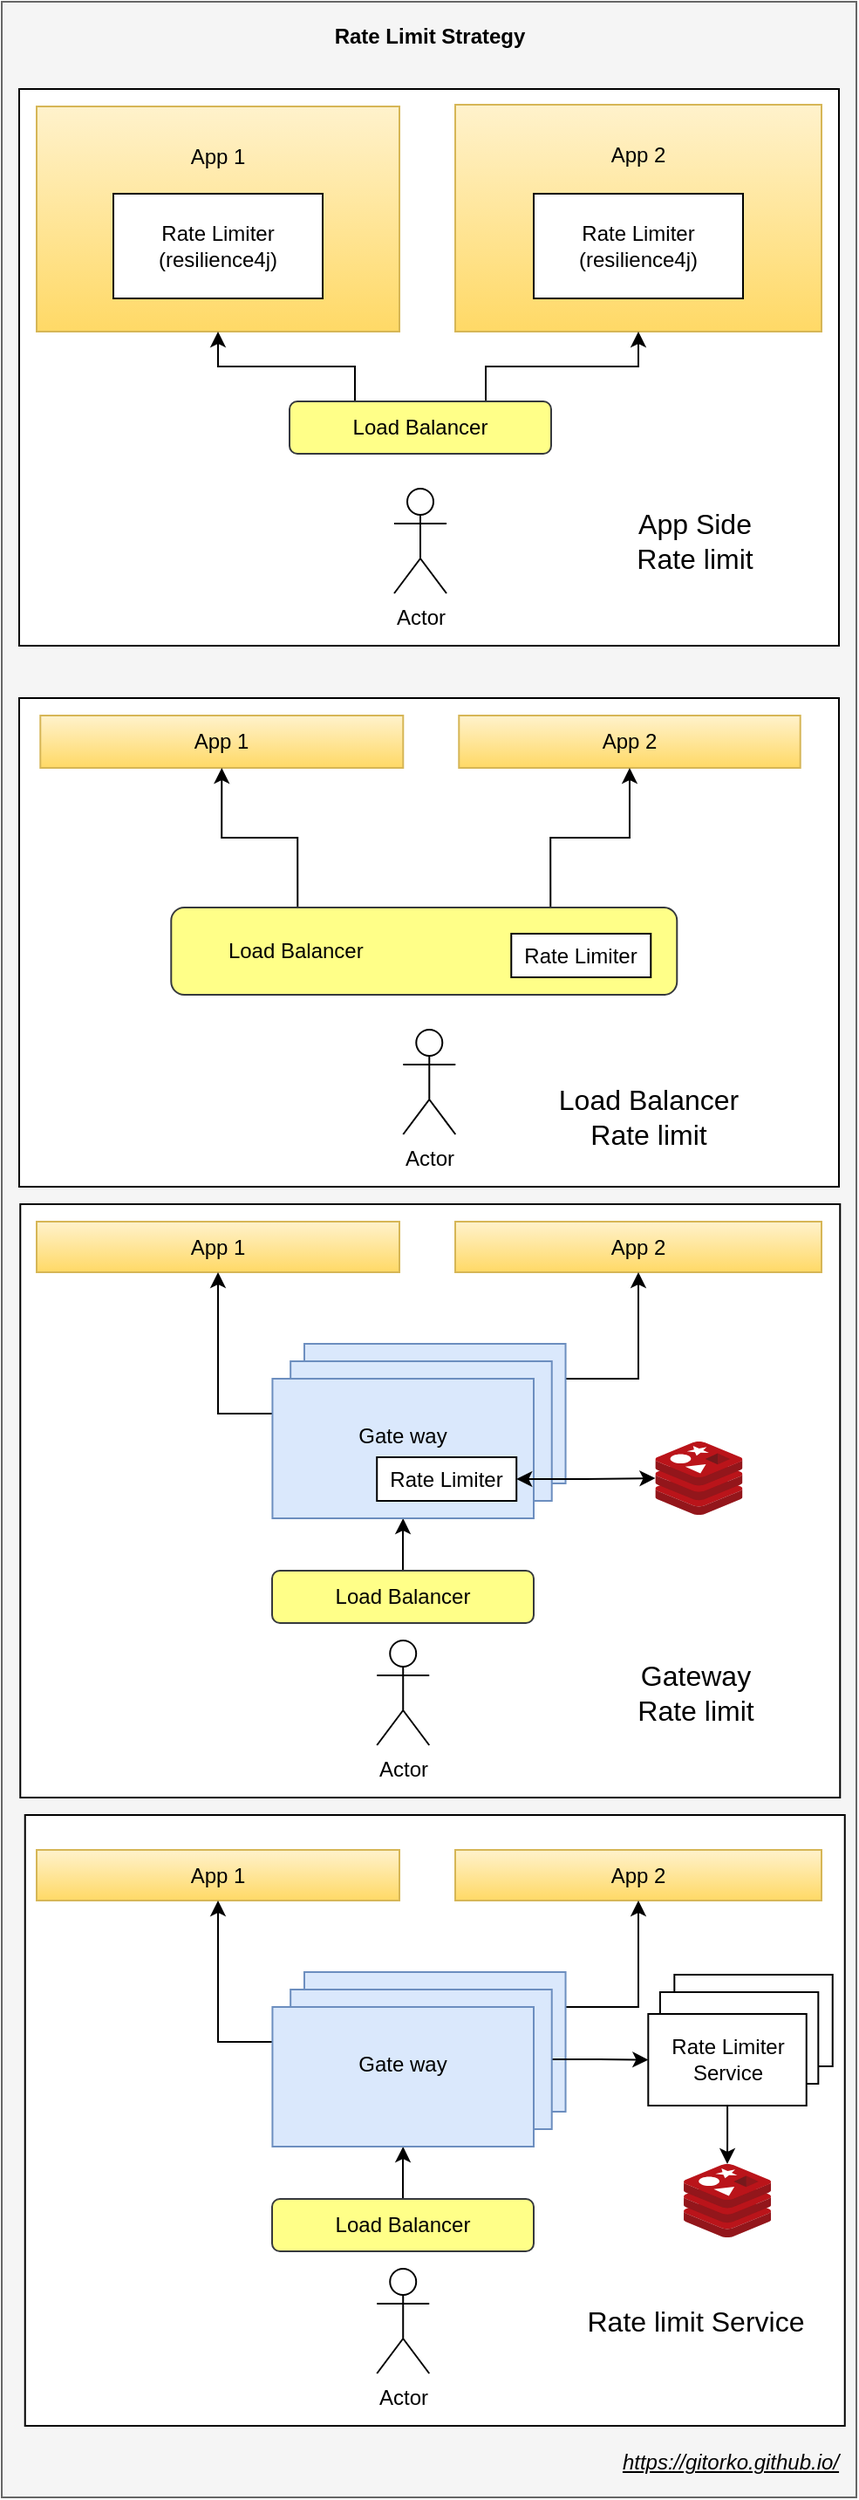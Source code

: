 <mxfile version="12.6.5" type="device"><diagram id="8Ta0uaE5r7wGJLonWnuH" name="Page-1"><mxGraphModel dx="1106" dy="852" grid="1" gridSize="10" guides="1" tooltips="1" connect="1" arrows="1" fold="1" page="1" pageScale="1" pageWidth="500" pageHeight="1200" math="0" shadow="0"><root><mxCell id="0"/><mxCell id="1" parent="0"/><mxCell id="8QA0zYeI0r6s3sT71etF-1" value="" style="rounded=0;whiteSpace=wrap;html=1;fillColor=#f5f5f5;strokeColor=#666666;fontColor=#333333;" parent="1" vertex="1"><mxGeometry x="40" y="30" width="490" height="1430" as="geometry"/></mxCell><mxCell id="hYjk5hsyA0qEYFaWkvCI-28" value="" style="rounded=0;whiteSpace=wrap;html=1;" parent="1" vertex="1"><mxGeometry x="50" y="429" width="470" height="280" as="geometry"/></mxCell><mxCell id="hYjk5hsyA0qEYFaWkvCI-26" value="" style="rounded=0;whiteSpace=wrap;html=1;" parent="1" vertex="1"><mxGeometry x="50" y="80" width="470" height="319" as="geometry"/></mxCell><mxCell id="hYjk5hsyA0qEYFaWkvCI-1" value="App 1&lt;br&gt;&lt;br&gt;&lt;br&gt;&lt;br&gt;&lt;br&gt;&lt;br&gt;" style="rounded=0;whiteSpace=wrap;html=1;fillColor=#fff2cc;strokeColor=#d6b656;gradientColor=#ffd966;" parent="1" vertex="1"><mxGeometry x="60" y="90" width="208" height="129" as="geometry"/></mxCell><mxCell id="hYjk5hsyA0qEYFaWkvCI-2" value="App 2&lt;br&gt;&lt;br&gt;&lt;br&gt;&lt;br&gt;&lt;br&gt;&lt;br&gt;" style="rounded=0;whiteSpace=wrap;html=1;fillColor=#fff2cc;strokeColor=#d6b656;gradientColor=#ffd966;" parent="1" vertex="1"><mxGeometry x="300" y="89" width="210" height="130" as="geometry"/></mxCell><mxCell id="hYjk5hsyA0qEYFaWkvCI-4" value="Rate Limiter&lt;br&gt;(resilience4j)" style="rounded=0;whiteSpace=wrap;html=1;" parent="1" vertex="1"><mxGeometry x="104" y="140" width="120" height="60" as="geometry"/></mxCell><mxCell id="hYjk5hsyA0qEYFaWkvCI-7" value="Actor" style="shape=umlActor;verticalLabelPosition=bottom;labelBackgroundColor=#ffffff;verticalAlign=top;html=1;outlineConnect=0;" parent="1" vertex="1"><mxGeometry x="265" y="309" width="30" height="60" as="geometry"/></mxCell><mxCell id="hYjk5hsyA0qEYFaWkvCI-8" value="Rate Limiter&lt;br&gt;(resilience4j)" style="rounded=0;whiteSpace=wrap;html=1;" parent="1" vertex="1"><mxGeometry x="345" y="140" width="120" height="60" as="geometry"/></mxCell><mxCell id="hYjk5hsyA0qEYFaWkvCI-15" style="edgeStyle=orthogonalEdgeStyle;rounded=0;orthogonalLoop=1;jettySize=auto;html=1;exitX=0.75;exitY=0;exitDx=0;exitDy=0;entryX=0.5;entryY=1;entryDx=0;entryDy=0;" parent="1" source="hYjk5hsyA0qEYFaWkvCI-13" target="hYjk5hsyA0qEYFaWkvCI-2" edge="1"><mxGeometry relative="1" as="geometry"/></mxCell><mxCell id="hYjk5hsyA0qEYFaWkvCI-16" style="edgeStyle=orthogonalEdgeStyle;rounded=0;orthogonalLoop=1;jettySize=auto;html=1;exitX=0.25;exitY=0;exitDx=0;exitDy=0;entryX=0.5;entryY=1;entryDx=0;entryDy=0;" parent="1" source="hYjk5hsyA0qEYFaWkvCI-13" target="hYjk5hsyA0qEYFaWkvCI-1" edge="1"><mxGeometry relative="1" as="geometry"/></mxCell><mxCell id="hYjk5hsyA0qEYFaWkvCI-13" value="Load Balancer" style="rounded=1;whiteSpace=wrap;html=1;fillColor=#ffff88;strokeColor=#36393d;" parent="1" vertex="1"><mxGeometry x="205" y="259" width="150" height="30" as="geometry"/></mxCell><mxCell id="hYjk5hsyA0qEYFaWkvCI-17" value="App 1" style="rounded=0;whiteSpace=wrap;html=1;fillColor=#fff2cc;strokeColor=#d6b656;gradientColor=#ffd966;" parent="1" vertex="1"><mxGeometry x="62.14" y="439" width="208" height="30" as="geometry"/></mxCell><mxCell id="hYjk5hsyA0qEYFaWkvCI-18" value="App 2" style="rounded=0;whiteSpace=wrap;html=1;fillColor=#fff2cc;strokeColor=#d6b656;gradientColor=#ffd966;" parent="1" vertex="1"><mxGeometry x="302.14" y="439" width="195.71" height="30" as="geometry"/></mxCell><mxCell id="hYjk5hsyA0qEYFaWkvCI-20" value="Actor" style="shape=umlActor;verticalLabelPosition=bottom;labelBackgroundColor=#ffffff;verticalAlign=top;html=1;outlineConnect=0;" parent="1" vertex="1"><mxGeometry x="270.14" y="619" width="30" height="60" as="geometry"/></mxCell><mxCell id="hYjk5hsyA0qEYFaWkvCI-22" style="edgeStyle=orthogonalEdgeStyle;rounded=0;orthogonalLoop=1;jettySize=auto;html=1;exitX=0.75;exitY=0;exitDx=0;exitDy=0;entryX=0.5;entryY=1;entryDx=0;entryDy=0;" parent="1" source="hYjk5hsyA0qEYFaWkvCI-24" target="hYjk5hsyA0qEYFaWkvCI-18" edge="1"><mxGeometry relative="1" as="geometry"/></mxCell><mxCell id="hYjk5hsyA0qEYFaWkvCI-23" style="edgeStyle=orthogonalEdgeStyle;rounded=0;orthogonalLoop=1;jettySize=auto;html=1;exitX=0.25;exitY=0;exitDx=0;exitDy=0;entryX=0.5;entryY=1;entryDx=0;entryDy=0;" parent="1" source="hYjk5hsyA0qEYFaWkvCI-24" target="hYjk5hsyA0qEYFaWkvCI-17" edge="1"><mxGeometry relative="1" as="geometry"/></mxCell><mxCell id="hYjk5hsyA0qEYFaWkvCI-24" value="Load Balancer&amp;nbsp; &amp;nbsp; &amp;nbsp; &amp;nbsp; &amp;nbsp; &amp;nbsp; &amp;nbsp; &amp;nbsp; &amp;nbsp; &amp;nbsp; &amp;nbsp; &amp;nbsp; &amp;nbsp; &amp;nbsp; &amp;nbsp; &amp;nbsp; &amp;nbsp; &amp;nbsp; &amp;nbsp; &amp;nbsp; &amp;nbsp; &amp;nbsp;&amp;nbsp;" style="rounded=1;whiteSpace=wrap;html=1;fillColor=#ffff88;strokeColor=#36393d;" parent="1" vertex="1"><mxGeometry x="137.14" y="549" width="290" height="50" as="geometry"/></mxCell><mxCell id="hYjk5hsyA0qEYFaWkvCI-25" value="Rate Limiter" style="rounded=0;whiteSpace=wrap;html=1;" parent="1" vertex="1"><mxGeometry x="332.14" y="564" width="80" height="25" as="geometry"/></mxCell><mxCell id="hYjk5hsyA0qEYFaWkvCI-27" value="&lt;font style=&quot;font-size: 16px&quot;&gt;App Side Rate limit&lt;/font&gt;" style="text;html=1;strokeColor=none;fillColor=none;align=center;verticalAlign=middle;whiteSpace=wrap;rounded=0;" parent="1" vertex="1"><mxGeometry x="385" y="319" width="105" height="40" as="geometry"/></mxCell><mxCell id="hYjk5hsyA0qEYFaWkvCI-29" value="&lt;font style=&quot;font-size: 16px&quot;&gt;Load Balancer&lt;br&gt;Rate limit&lt;/font&gt;" style="text;html=1;strokeColor=none;fillColor=none;align=center;verticalAlign=middle;whiteSpace=wrap;rounded=0;" parent="1" vertex="1"><mxGeometry x="332.14" y="649" width="157.5" height="40" as="geometry"/></mxCell><mxCell id="hYjk5hsyA0qEYFaWkvCI-41" value="" style="rounded=0;whiteSpace=wrap;html=1;" parent="1" vertex="1"><mxGeometry x="50.64" y="719" width="470" height="340" as="geometry"/></mxCell><mxCell id="hYjk5hsyA0qEYFaWkvCI-42" value="App 1" style="rounded=0;whiteSpace=wrap;html=1;fillColor=#fff2cc;strokeColor=#d6b656;gradientColor=#ffd966;" parent="1" vertex="1"><mxGeometry x="60" y="729" width="208" height="29" as="geometry"/></mxCell><mxCell id="hYjk5hsyA0qEYFaWkvCI-43" value="App 2" style="rounded=0;whiteSpace=wrap;html=1;fillColor=#fff2cc;strokeColor=#d6b656;gradientColor=#ffd966;" parent="1" vertex="1"><mxGeometry x="300" y="729" width="210" height="29" as="geometry"/></mxCell><mxCell id="hYjk5hsyA0qEYFaWkvCI-45" value="Actor" style="shape=umlActor;verticalLabelPosition=bottom;labelBackgroundColor=#ffffff;verticalAlign=top;html=1;outlineConnect=0;" parent="1" vertex="1"><mxGeometry x="255.11" y="969" width="30" height="60" as="geometry"/></mxCell><mxCell id="hYjk5hsyA0qEYFaWkvCI-68" value="" style="edgeStyle=orthogonalEdgeStyle;rounded=0;orthogonalLoop=1;jettySize=auto;html=1;" parent="1" source="hYjk5hsyA0qEYFaWkvCI-49" target="hYjk5hsyA0qEYFaWkvCI-67" edge="1"><mxGeometry relative="1" as="geometry"/></mxCell><mxCell id="hYjk5hsyA0qEYFaWkvCI-49" value="Load Balancer" style="rounded=1;whiteSpace=wrap;html=1;fillColor=#ffff88;strokeColor=#36393d;" parent="1" vertex="1"><mxGeometry x="195" y="929" width="150" height="30" as="geometry"/></mxCell><mxCell id="hYjk5hsyA0qEYFaWkvCI-50" value="&lt;font style=&quot;font-size: 16px&quot;&gt;Gateway &lt;br&gt;Rate limit&lt;/font&gt;" style="text;html=1;strokeColor=none;fillColor=none;align=center;verticalAlign=middle;whiteSpace=wrap;rounded=0;" parent="1" vertex="1"><mxGeometry x="365.71" y="969" width="144.29" height="60" as="geometry"/></mxCell><mxCell id="hYjk5hsyA0qEYFaWkvCI-72" style="edgeStyle=orthogonalEdgeStyle;rounded=0;orthogonalLoop=1;jettySize=auto;html=1;exitX=1;exitY=0.25;exitDx=0;exitDy=0;entryX=0.5;entryY=1;entryDx=0;entryDy=0;startArrow=none;startFill=0;" parent="1" source="hYjk5hsyA0qEYFaWkvCI-55" target="hYjk5hsyA0qEYFaWkvCI-43" edge="1"><mxGeometry relative="1" as="geometry"/></mxCell><mxCell id="hYjk5hsyA0qEYFaWkvCI-55" value="Gate way&lt;br&gt;&lt;br&gt;" style="rounded=0;whiteSpace=wrap;html=1;fillColor=#dae8fc;strokeColor=#6c8ebf;" parent="1" vertex="1"><mxGeometry x="213.48" y="799" width="149.79" height="80" as="geometry"/></mxCell><mxCell id="hYjk5hsyA0qEYFaWkvCI-66" value="Gate way&lt;br&gt;&lt;br&gt;" style="rounded=0;whiteSpace=wrap;html=1;fillColor=#dae8fc;strokeColor=#6c8ebf;" parent="1" vertex="1"><mxGeometry x="205.58" y="809" width="149.79" height="80" as="geometry"/></mxCell><mxCell id="hYjk5hsyA0qEYFaWkvCI-73" style="edgeStyle=orthogonalEdgeStyle;rounded=0;orthogonalLoop=1;jettySize=auto;html=1;exitX=0;exitY=0.25;exitDx=0;exitDy=0;entryX=0.5;entryY=1;entryDx=0;entryDy=0;startArrow=none;startFill=0;" parent="1" source="hYjk5hsyA0qEYFaWkvCI-67" target="hYjk5hsyA0qEYFaWkvCI-42" edge="1"><mxGeometry relative="1" as="geometry"/></mxCell><mxCell id="hYjk5hsyA0qEYFaWkvCI-67" value="Gate way&lt;br&gt;&lt;br&gt;" style="rounded=0;whiteSpace=wrap;html=1;fillColor=#dae8fc;strokeColor=#6c8ebf;" parent="1" vertex="1"><mxGeometry x="195.21" y="819" width="149.79" height="80" as="geometry"/></mxCell><mxCell id="hYjk5hsyA0qEYFaWkvCI-71" value="" style="edgeStyle=orthogonalEdgeStyle;rounded=0;orthogonalLoop=1;jettySize=auto;html=1;startArrow=classic;startFill=1;" parent="1" source="hYjk5hsyA0qEYFaWkvCI-65" target="hYjk5hsyA0qEYFaWkvCI-70" edge="1"><mxGeometry relative="1" as="geometry"/></mxCell><mxCell id="hYjk5hsyA0qEYFaWkvCI-65" value="Rate Limiter" style="rounded=0;whiteSpace=wrap;html=1;" parent="1" vertex="1"><mxGeometry x="255.11" y="864" width="80" height="25" as="geometry"/></mxCell><mxCell id="hYjk5hsyA0qEYFaWkvCI-70" value="" style="aspect=fixed;html=1;points=[];align=center;image;fontSize=12;image=img/lib/mscae/Cache_Redis_Product.svg;" parent="1" vertex="1"><mxGeometry x="414.71" y="855" width="50" height="42" as="geometry"/></mxCell><mxCell id="zD1Nhle9wSedYpCHw0YM-1" value="https://gitorko.github.io/" style="text;html=1;strokeColor=none;fillColor=none;align=center;verticalAlign=middle;whiteSpace=wrap;rounded=0;fontStyle=6" parent="1" vertex="1"><mxGeometry x="393.37" y="1430" width="130" height="20" as="geometry"/></mxCell><mxCell id="4Ieqx7NSY8RWSWNM4Fv7-16" value="" style="rounded=0;whiteSpace=wrap;html=1;" parent="1" vertex="1"><mxGeometry x="53.37" y="1069" width="470" height="350" as="geometry"/></mxCell><mxCell id="4Ieqx7NSY8RWSWNM4Fv7-17" value="App 1" style="rounded=0;whiteSpace=wrap;html=1;fillColor=#fff2cc;strokeColor=#d6b656;gradientColor=#ffd966;" parent="1" vertex="1"><mxGeometry x="60" y="1089" width="208" height="29" as="geometry"/></mxCell><mxCell id="4Ieqx7NSY8RWSWNM4Fv7-18" value="App 2" style="rounded=0;whiteSpace=wrap;html=1;fillColor=#fff2cc;strokeColor=#d6b656;gradientColor=#ffd966;" parent="1" vertex="1"><mxGeometry x="300" y="1089" width="210" height="29" as="geometry"/></mxCell><mxCell id="4Ieqx7NSY8RWSWNM4Fv7-19" value="Actor" style="shape=umlActor;verticalLabelPosition=bottom;labelBackgroundColor=#ffffff;verticalAlign=top;html=1;outlineConnect=0;" parent="1" vertex="1"><mxGeometry x="255.11" y="1329" width="30" height="60" as="geometry"/></mxCell><mxCell id="4Ieqx7NSY8RWSWNM4Fv7-20" value="" style="edgeStyle=orthogonalEdgeStyle;rounded=0;orthogonalLoop=1;jettySize=auto;html=1;" parent="1" source="4Ieqx7NSY8RWSWNM4Fv7-21" target="4Ieqx7NSY8RWSWNM4Fv7-27" edge="1"><mxGeometry relative="1" as="geometry"/></mxCell><mxCell id="4Ieqx7NSY8RWSWNM4Fv7-21" value="Load Balancer" style="rounded=1;whiteSpace=wrap;html=1;fillColor=#ffff88;strokeColor=#36393d;" parent="1" vertex="1"><mxGeometry x="195" y="1289" width="150" height="30" as="geometry"/></mxCell><mxCell id="4Ieqx7NSY8RWSWNM4Fv7-22" value="&lt;font style=&quot;font-size: 16px&quot;&gt;Rate limit Service&lt;/font&gt;" style="text;html=1;strokeColor=none;fillColor=none;align=center;verticalAlign=middle;whiteSpace=wrap;rounded=0;" parent="1" vertex="1"><mxGeometry x="365.71" y="1329" width="144.29" height="60" as="geometry"/></mxCell><mxCell id="4Ieqx7NSY8RWSWNM4Fv7-23" style="edgeStyle=orthogonalEdgeStyle;rounded=0;orthogonalLoop=1;jettySize=auto;html=1;exitX=1;exitY=0.25;exitDx=0;exitDy=0;entryX=0.5;entryY=1;entryDx=0;entryDy=0;startArrow=none;startFill=0;" parent="1" source="4Ieqx7NSY8RWSWNM4Fv7-24" target="4Ieqx7NSY8RWSWNM4Fv7-18" edge="1"><mxGeometry relative="1" as="geometry"/></mxCell><mxCell id="4Ieqx7NSY8RWSWNM4Fv7-24" value="Gate way&lt;br&gt;&lt;br&gt;" style="rounded=0;whiteSpace=wrap;html=1;fillColor=#dae8fc;strokeColor=#6c8ebf;" parent="1" vertex="1"><mxGeometry x="213.48" y="1159" width="149.79" height="80" as="geometry"/></mxCell><mxCell id="4Ieqx7NSY8RWSWNM4Fv7-38" value="" style="edgeStyle=orthogonalEdgeStyle;rounded=0;orthogonalLoop=1;jettySize=auto;html=1;" parent="1" source="4Ieqx7NSY8RWSWNM4Fv7-25" target="4Ieqx7NSY8RWSWNM4Fv7-33" edge="1"><mxGeometry relative="1" as="geometry"/></mxCell><mxCell id="4Ieqx7NSY8RWSWNM4Fv7-25" value="Gate way&lt;br&gt;&lt;br&gt;" style="rounded=0;whiteSpace=wrap;html=1;fillColor=#dae8fc;strokeColor=#6c8ebf;" parent="1" vertex="1"><mxGeometry x="205.58" y="1169" width="149.79" height="80" as="geometry"/></mxCell><mxCell id="4Ieqx7NSY8RWSWNM4Fv7-26" style="edgeStyle=orthogonalEdgeStyle;rounded=0;orthogonalLoop=1;jettySize=auto;html=1;exitX=0;exitY=0.25;exitDx=0;exitDy=0;entryX=0.5;entryY=1;entryDx=0;entryDy=0;startArrow=none;startFill=0;" parent="1" source="4Ieqx7NSY8RWSWNM4Fv7-27" target="4Ieqx7NSY8RWSWNM4Fv7-17" edge="1"><mxGeometry relative="1" as="geometry"/></mxCell><mxCell id="4Ieqx7NSY8RWSWNM4Fv7-27" value="Gate way&lt;br&gt;&lt;br&gt;" style="rounded=0;whiteSpace=wrap;html=1;fillColor=#dae8fc;strokeColor=#6c8ebf;" parent="1" vertex="1"><mxGeometry x="195.21" y="1179" width="149.79" height="80" as="geometry"/></mxCell><mxCell id="4Ieqx7NSY8RWSWNM4Fv7-29" value="Rate Limiter Service" style="rounded=0;whiteSpace=wrap;html=1;" parent="1" vertex="1"><mxGeometry x="425.66" y="1160.5" width="90.71" height="52.5" as="geometry"/></mxCell><mxCell id="4Ieqx7NSY8RWSWNM4Fv7-30" value="" style="aspect=fixed;html=1;points=[];align=center;image;fontSize=12;image=img/lib/mscae/Cache_Redis_Product.svg;" parent="1" vertex="1"><mxGeometry x="431.02" y="1269" width="50" height="42" as="geometry"/></mxCell><mxCell id="4Ieqx7NSY8RWSWNM4Fv7-32" value="Rate Limiter Service" style="rounded=0;whiteSpace=wrap;html=1;" parent="1" vertex="1"><mxGeometry x="417.45" y="1170.5" width="90.71" height="52.5" as="geometry"/></mxCell><mxCell id="4Ieqx7NSY8RWSWNM4Fv7-41" style="edgeStyle=orthogonalEdgeStyle;rounded=0;orthogonalLoop=1;jettySize=auto;html=1;" parent="1" source="4Ieqx7NSY8RWSWNM4Fv7-33" target="4Ieqx7NSY8RWSWNM4Fv7-30" edge="1"><mxGeometry relative="1" as="geometry"/></mxCell><mxCell id="4Ieqx7NSY8RWSWNM4Fv7-33" value="Rate Limiter Service" style="rounded=0;whiteSpace=wrap;html=1;" parent="1" vertex="1"><mxGeometry x="410.66" y="1183" width="90.71" height="52.5" as="geometry"/></mxCell><mxCell id="8QA0zYeI0r6s3sT71etF-2" value="Rate Limit Strategy" style="text;html=1;strokeColor=none;fillColor=none;align=center;verticalAlign=middle;whiteSpace=wrap;rounded=0;fontStyle=1" parent="1" vertex="1"><mxGeometry x="213.14" y="40" width="145" height="20" as="geometry"/></mxCell></root></mxGraphModel></diagram></mxfile>